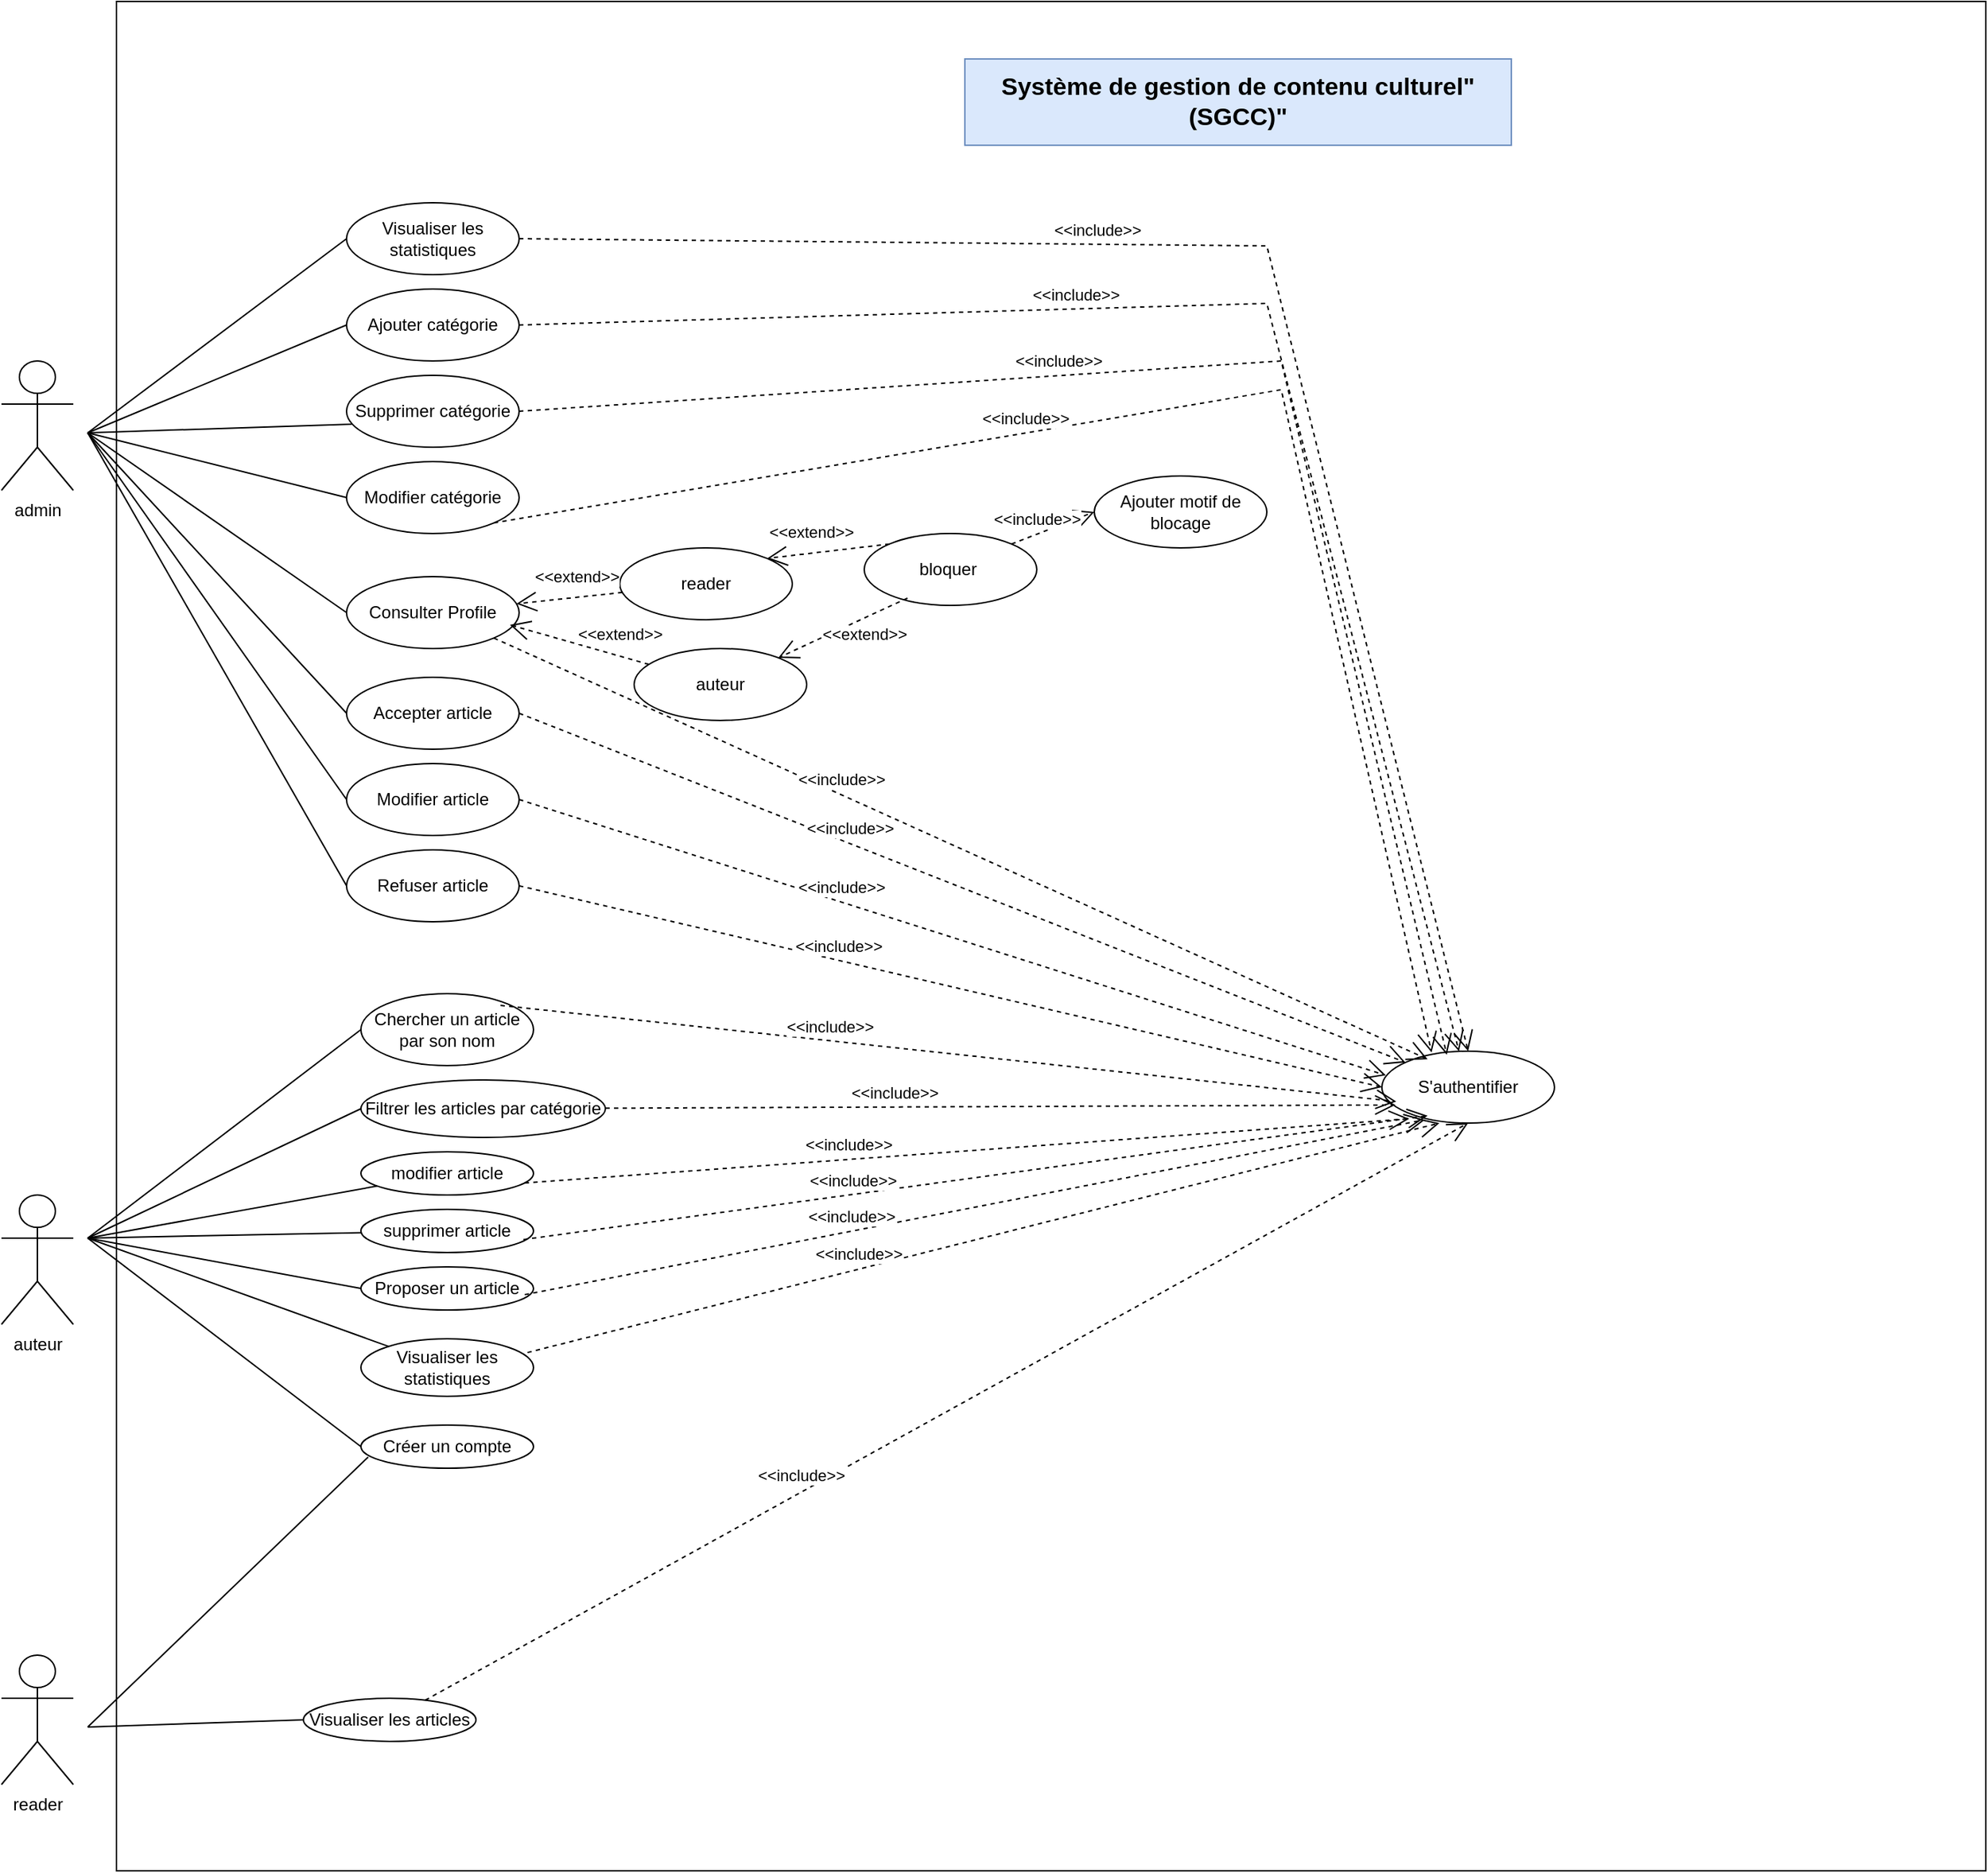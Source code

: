 <mxfile>
    <diagram id="Na7cYz6JZqip0zREBeNC" name="Page-1">
        <mxGraphModel dx="1267" dy="1868" grid="1" gridSize="10" guides="1" tooltips="1" connect="1" arrows="1" fold="1" page="1" pageScale="1" pageWidth="850" pageHeight="1100" math="0" shadow="0">
            <root>
                <mxCell id="0"/>
                <mxCell id="1" parent="0"/>
                <mxCell id="2" value="" style="whiteSpace=wrap;html=1;aspect=fixed;" vertex="1" parent="1">
                    <mxGeometry x="120" y="-140" width="1300" height="1300" as="geometry"/>
                </mxCell>
                <mxCell id="3" value="auteur" style="shape=umlActor;verticalLabelPosition=bottom;verticalAlign=top;html=1;outlineConnect=0;" vertex="1" parent="1">
                    <mxGeometry x="40" y="690" width="50" height="90" as="geometry"/>
                </mxCell>
                <mxCell id="4" value="admin" style="shape=umlActor;verticalLabelPosition=bottom;verticalAlign=top;html=1;outlineConnect=0;" vertex="1" parent="1">
                    <mxGeometry x="40" y="110" width="50" height="90" as="geometry"/>
                </mxCell>
                <mxCell id="5" value="reader" style="shape=umlActor;verticalLabelPosition=bottom;verticalAlign=top;html=1;outlineConnect=0;" vertex="1" parent="1">
                    <mxGeometry x="40" y="1010" width="50" height="90" as="geometry"/>
                </mxCell>
                <mxCell id="6" value="Créer un compte" style="ellipse;whiteSpace=wrap;html=1;" vertex="1" parent="1">
                    <mxGeometry x="290" y="850" width="120" height="30" as="geometry"/>
                </mxCell>
                <mxCell id="7" value="&lt;p data-pm-slice=&quot;0 0 []&quot;&gt;Proposer un article&lt;/p&gt;" style="ellipse;whiteSpace=wrap;html=1;" vertex="1" parent="1">
                    <mxGeometry x="290" y="740" width="120" height="30" as="geometry"/>
                </mxCell>
                <mxCell id="8" value="supprimer article" style="ellipse;whiteSpace=wrap;html=1;" vertex="1" parent="1">
                    <mxGeometry x="290" y="700" width="120" height="30" as="geometry"/>
                </mxCell>
                <mxCell id="9" value="modifier article" style="ellipse;whiteSpace=wrap;html=1;" vertex="1" parent="1">
                    <mxGeometry x="290" y="660" width="120" height="30" as="geometry"/>
                </mxCell>
                <mxCell id="10" value="&lt;p data-pm-slice=&quot;0 0 []&quot;&gt;Filtrer les articles par catégorie&lt;/p&gt;" style="ellipse;whiteSpace=wrap;html=1;" vertex="1" parent="1">
                    <mxGeometry x="290" y="610" width="170" height="40" as="geometry"/>
                </mxCell>
                <mxCell id="11" value="&lt;p data-pm-slice=&quot;0 0 []&quot;&gt;Chercher un article par son nom&lt;/p&gt;" style="ellipse;whiteSpace=wrap;html=1;" vertex="1" parent="1">
                    <mxGeometry x="290" y="550" width="120" height="50" as="geometry"/>
                </mxCell>
                <mxCell id="12" value="&lt;p data-pm-slice=&quot;0 0 []&quot;&gt;Visualiser les statistiques&lt;/p&gt;" style="ellipse;whiteSpace=wrap;html=1;" vertex="1" parent="1">
                    <mxGeometry x="290" y="790" width="120" height="40" as="geometry"/>
                </mxCell>
                <mxCell id="13" value="Ajouter catégorie" style="ellipse;whiteSpace=wrap;html=1;" vertex="1" parent="1">
                    <mxGeometry x="280" y="60" width="120" height="50" as="geometry"/>
                </mxCell>
                <mxCell id="14" value="Supprimer catégorie" style="ellipse;whiteSpace=wrap;html=1;" vertex="1" parent="1">
                    <mxGeometry x="280" y="120" width="120" height="50" as="geometry"/>
                </mxCell>
                <mxCell id="15" value="Modifier catégorie" style="ellipse;whiteSpace=wrap;html=1;" vertex="1" parent="1">
                    <mxGeometry x="280" y="180" width="120" height="50" as="geometry"/>
                </mxCell>
                <mxCell id="16" value="Consulter Profile" style="ellipse;whiteSpace=wrap;html=1;" vertex="1" parent="1">
                    <mxGeometry x="280" y="260" width="120" height="50" as="geometry"/>
                </mxCell>
                <mxCell id="17" value="reader" style="ellipse;whiteSpace=wrap;html=1;" vertex="1" parent="1">
                    <mxGeometry x="470" y="240" width="120" height="50" as="geometry"/>
                </mxCell>
                <mxCell id="18" value="auteur" style="ellipse;whiteSpace=wrap;html=1;" vertex="1" parent="1">
                    <mxGeometry x="480" y="310" width="120" height="50" as="geometry"/>
                </mxCell>
                <mxCell id="19" value="bloquer&amp;nbsp;" style="ellipse;whiteSpace=wrap;html=1;" vertex="1" parent="1">
                    <mxGeometry x="640" y="230" width="120" height="50" as="geometry"/>
                </mxCell>
                <mxCell id="20" value="Ajouter motif de blocage" style="ellipse;whiteSpace=wrap;html=1;" vertex="1" parent="1">
                    <mxGeometry x="800" y="190" width="120" height="50" as="geometry"/>
                </mxCell>
                <mxCell id="21" value="&amp;lt;&amp;lt;extend&amp;gt;&amp;gt;" style="endArrow=open;endSize=12;dashed=1;html=1;rounded=0;" edge="1" parent="1" source="17" target="16">
                    <mxGeometry x="-0.181" y="-14" width="160" relative="1" as="geometry">
                        <mxPoint x="430" y="309" as="sourcePoint"/>
                        <mxPoint x="590" y="309" as="targetPoint"/>
                        <mxPoint as="offset"/>
                    </mxGeometry>
                </mxCell>
                <mxCell id="22" value="&amp;lt;&amp;lt;extend&amp;gt;&amp;gt;" style="endArrow=open;endSize=12;dashed=1;html=1;rounded=0;entryX=0.947;entryY=0.671;entryDx=0;entryDy=0;entryPerimeter=0;" edge="1" parent="1" source="18" target="16">
                    <mxGeometry x="-0.498" y="-15" width="160" relative="1" as="geometry">
                        <mxPoint x="482" y="281" as="sourcePoint"/>
                        <mxPoint x="408" y="289" as="targetPoint"/>
                        <mxPoint as="offset"/>
                    </mxGeometry>
                </mxCell>
                <mxCell id="23" value="&amp;lt;&amp;lt;extend&amp;gt;&amp;gt;" style="endArrow=open;endSize=12;dashed=1;html=1;rounded=0;entryX=1;entryY=0;entryDx=0;entryDy=0;exitX=0;exitY=0;exitDx=0;exitDy=0;" edge="1" parent="1" source="19" target="17">
                    <mxGeometry x="0.234" y="-15" width="160" relative="1" as="geometry">
                        <mxPoint x="666" y="268.5" as="sourcePoint"/>
                        <mxPoint x="570" y="241.5" as="targetPoint"/>
                        <mxPoint as="offset"/>
                    </mxGeometry>
                </mxCell>
                <mxCell id="24" value="&amp;lt;&amp;lt;extend&amp;gt;&amp;gt;" style="endArrow=open;endSize=12;dashed=1;html=1;rounded=0;exitX=0.251;exitY=0.898;exitDx=0;exitDy=0;exitPerimeter=0;" edge="1" parent="1" source="19" target="18">
                    <mxGeometry x="-0.235" y="10" width="160" relative="1" as="geometry">
                        <mxPoint x="668" y="247" as="sourcePoint"/>
                        <mxPoint x="573" y="256" as="targetPoint"/>
                        <mxPoint as="offset"/>
                    </mxGeometry>
                </mxCell>
                <mxCell id="25" value="&amp;lt;&amp;lt;include&amp;gt;&amp;gt;" style="endArrow=open;endSize=12;dashed=1;html=1;rounded=0;exitX=1;exitY=0;exitDx=0;exitDy=0;entryX=0;entryY=0.5;entryDx=0;entryDy=0;" edge="1" parent="1" source="19" target="20">
                    <mxGeometry x="-0.267" y="10" width="160" relative="1" as="geometry">
                        <mxPoint x="820" y="249" as="sourcePoint"/>
                        <mxPoint x="730" y="290" as="targetPoint"/>
                        <mxPoint as="offset"/>
                    </mxGeometry>
                </mxCell>
                <mxCell id="26" value="&lt;p data-pm-slice=&quot;1 1 []&quot;&gt;Accepter article&lt;/p&gt;" style="ellipse;whiteSpace=wrap;html=1;" vertex="1" parent="1">
                    <mxGeometry x="280" y="330" width="120" height="50" as="geometry"/>
                </mxCell>
                <mxCell id="27" value="&lt;p data-pm-slice=&quot;1 1 []&quot;&gt;Modifier article&lt;/p&gt;" style="ellipse;whiteSpace=wrap;html=1;" vertex="1" parent="1">
                    <mxGeometry x="280" y="390" width="120" height="50" as="geometry"/>
                </mxCell>
                <mxCell id="28" value="&lt;p data-pm-slice=&quot;1 1 []&quot;&gt;Refuser article&lt;/p&gt;&lt;p&gt;&lt;/p&gt;" style="ellipse;whiteSpace=wrap;html=1;" vertex="1" parent="1">
                    <mxGeometry x="280" y="450" width="120" height="50" as="geometry"/>
                </mxCell>
                <mxCell id="29" value="&lt;p data-pm-slice=&quot;0 0 []&quot;&gt;Visualiser les articles&lt;/p&gt;" style="ellipse;whiteSpace=wrap;html=1;" vertex="1" parent="1">
                    <mxGeometry x="250" y="1040" width="120" height="30" as="geometry"/>
                </mxCell>
                <mxCell id="30" value="Visualiser les statistiques" style="ellipse;whiteSpace=wrap;html=1;" vertex="1" parent="1">
                    <mxGeometry x="280" width="120" height="50" as="geometry"/>
                </mxCell>
                <mxCell id="31" value="" style="endArrow=none;html=1;rounded=0;entryX=0;entryY=0.5;entryDx=0;entryDy=0;" edge="1" parent="1" target="30">
                    <mxGeometry width="50" height="50" relative="1" as="geometry">
                        <mxPoint x="100" y="160" as="sourcePoint"/>
                        <mxPoint x="150" y="110" as="targetPoint"/>
                    </mxGeometry>
                </mxCell>
                <mxCell id="32" value="" style="endArrow=none;html=1;rounded=0;entryX=0;entryY=0.5;entryDx=0;entryDy=0;" edge="1" parent="1" target="13">
                    <mxGeometry width="50" height="50" relative="1" as="geometry">
                        <mxPoint x="100" y="160" as="sourcePoint"/>
                        <mxPoint x="290" y="35" as="targetPoint"/>
                    </mxGeometry>
                </mxCell>
                <mxCell id="33" value="" style="endArrow=none;html=1;rounded=0;entryX=0.029;entryY=0.68;entryDx=0;entryDy=0;entryPerimeter=0;" edge="1" parent="1" target="14">
                    <mxGeometry width="50" height="50" relative="1" as="geometry">
                        <mxPoint x="100" y="160" as="sourcePoint"/>
                        <mxPoint x="290" y="95" as="targetPoint"/>
                    </mxGeometry>
                </mxCell>
                <mxCell id="34" value="" style="endArrow=none;html=1;rounded=0;entryX=0;entryY=0.5;entryDx=0;entryDy=0;" edge="1" parent="1" target="15">
                    <mxGeometry width="50" height="50" relative="1" as="geometry">
                        <mxPoint x="100" y="160" as="sourcePoint"/>
                        <mxPoint x="293" y="164" as="targetPoint"/>
                    </mxGeometry>
                </mxCell>
                <mxCell id="35" value="" style="endArrow=none;html=1;rounded=0;entryX=0;entryY=0.5;entryDx=0;entryDy=0;" edge="1" parent="1" target="16">
                    <mxGeometry width="50" height="50" relative="1" as="geometry">
                        <mxPoint x="100" y="160" as="sourcePoint"/>
                        <mxPoint x="290" y="215" as="targetPoint"/>
                    </mxGeometry>
                </mxCell>
                <mxCell id="36" value="" style="endArrow=none;html=1;rounded=0;entryX=0;entryY=0.5;entryDx=0;entryDy=0;" edge="1" parent="1" target="26">
                    <mxGeometry width="50" height="50" relative="1" as="geometry">
                        <mxPoint x="100" y="160" as="sourcePoint"/>
                        <mxPoint x="290" y="295" as="targetPoint"/>
                    </mxGeometry>
                </mxCell>
                <mxCell id="37" value="" style="endArrow=none;html=1;rounded=0;entryX=0;entryY=0.5;entryDx=0;entryDy=0;" edge="1" parent="1" target="27">
                    <mxGeometry width="50" height="50" relative="1" as="geometry">
                        <mxPoint x="100" y="160" as="sourcePoint"/>
                        <mxPoint x="290" y="295" as="targetPoint"/>
                    </mxGeometry>
                </mxCell>
                <mxCell id="38" value="" style="endArrow=none;html=1;rounded=0;entryX=0;entryY=0.5;entryDx=0;entryDy=0;" edge="1" parent="1" target="28">
                    <mxGeometry width="50" height="50" relative="1" as="geometry">
                        <mxPoint x="100" y="160" as="sourcePoint"/>
                        <mxPoint x="290" y="425" as="targetPoint"/>
                    </mxGeometry>
                </mxCell>
                <mxCell id="39" value="" style="endArrow=none;html=1;rounded=0;entryX=0;entryY=0.5;entryDx=0;entryDy=0;" edge="1" parent="1" target="11">
                    <mxGeometry width="50" height="50" relative="1" as="geometry">
                        <mxPoint x="100" y="720" as="sourcePoint"/>
                        <mxPoint x="290" y="570" as="targetPoint"/>
                    </mxGeometry>
                </mxCell>
                <mxCell id="40" value="" style="endArrow=none;html=1;rounded=0;entryX=0;entryY=0.5;entryDx=0;entryDy=0;" edge="1" parent="1" target="10">
                    <mxGeometry width="50" height="50" relative="1" as="geometry">
                        <mxPoint x="100" y="720" as="sourcePoint"/>
                        <mxPoint x="300" y="585" as="targetPoint"/>
                    </mxGeometry>
                </mxCell>
                <mxCell id="41" value="" style="endArrow=none;html=1;rounded=0;" edge="1" parent="1" target="9">
                    <mxGeometry width="50" height="50" relative="1" as="geometry">
                        <mxPoint x="100" y="720" as="sourcePoint"/>
                        <mxPoint x="300" y="640" as="targetPoint"/>
                    </mxGeometry>
                </mxCell>
                <mxCell id="42" value="" style="endArrow=none;html=1;rounded=0;" edge="1" parent="1" target="8">
                    <mxGeometry width="50" height="50" relative="1" as="geometry">
                        <mxPoint x="100" y="720" as="sourcePoint"/>
                        <mxPoint x="311" y="694" as="targetPoint"/>
                    </mxGeometry>
                </mxCell>
                <mxCell id="43" value="" style="endArrow=none;html=1;rounded=0;entryX=0;entryY=0.5;entryDx=0;entryDy=0;" edge="1" parent="1" target="7">
                    <mxGeometry width="50" height="50" relative="1" as="geometry">
                        <mxPoint x="100" y="720" as="sourcePoint"/>
                        <mxPoint x="300" y="726" as="targetPoint"/>
                    </mxGeometry>
                </mxCell>
                <mxCell id="44" value="" style="endArrow=none;html=1;rounded=0;" edge="1" parent="1" target="12">
                    <mxGeometry width="50" height="50" relative="1" as="geometry">
                        <mxPoint x="100" y="720" as="sourcePoint"/>
                        <mxPoint x="300" y="765" as="targetPoint"/>
                    </mxGeometry>
                </mxCell>
                <mxCell id="45" value="" style="endArrow=none;html=1;rounded=0;entryX=0;entryY=0.5;entryDx=0;entryDy=0;" edge="1" parent="1" target="6">
                    <mxGeometry width="50" height="50" relative="1" as="geometry">
                        <mxPoint x="100" y="720" as="sourcePoint"/>
                        <mxPoint x="319" y="805" as="targetPoint"/>
                    </mxGeometry>
                </mxCell>
                <mxCell id="46" value="" style="endArrow=none;html=1;rounded=0;entryX=0.042;entryY=0.741;entryDx=0;entryDy=0;entryPerimeter=0;" edge="1" parent="1" target="6">
                    <mxGeometry width="50" height="50" relative="1" as="geometry">
                        <mxPoint x="100" y="1060" as="sourcePoint"/>
                        <mxPoint x="300" y="875" as="targetPoint"/>
                    </mxGeometry>
                </mxCell>
                <mxCell id="47" value="" style="endArrow=none;html=1;rounded=0;entryX=0;entryY=0.5;entryDx=0;entryDy=0;" edge="1" parent="1" target="29">
                    <mxGeometry width="50" height="50" relative="1" as="geometry">
                        <mxPoint x="100" y="1060" as="sourcePoint"/>
                        <mxPoint x="305" y="882" as="targetPoint"/>
                    </mxGeometry>
                </mxCell>
                <mxCell id="48" value="S'authentifier" style="ellipse;whiteSpace=wrap;html=1;" vertex="1" parent="1">
                    <mxGeometry x="1000" y="590" width="120" height="50" as="geometry"/>
                </mxCell>
                <mxCell id="49" value="&amp;lt;&amp;lt;include&amp;gt;&amp;gt;" style="endArrow=open;endSize=12;dashed=1;html=1;rounded=0;exitX=1;exitY=0.5;exitDx=0;exitDy=0;" edge="1" parent="1" source="26" target="48">
                    <mxGeometry x="-0.267" y="10" width="160" relative="1" as="geometry">
                        <mxPoint x="810" y="390" as="sourcePoint"/>
                        <mxPoint x="867" y="367" as="targetPoint"/>
                        <mxPoint as="offset"/>
                    </mxGeometry>
                </mxCell>
                <mxCell id="50" value="&amp;lt;&amp;lt;include&amp;gt;&amp;gt;" style="endArrow=open;endSize=12;dashed=1;html=1;rounded=0;exitX=1;exitY=0.5;exitDx=0;exitDy=0;entryX=0.023;entryY=0.336;entryDx=0;entryDy=0;entryPerimeter=0;" edge="1" parent="1" source="27" target="48">
                    <mxGeometry x="-0.267" y="10" width="160" relative="1" as="geometry">
                        <mxPoint x="410" y="365" as="sourcePoint"/>
                        <mxPoint x="1026" y="608" as="targetPoint"/>
                        <mxPoint as="offset"/>
                    </mxGeometry>
                </mxCell>
                <mxCell id="51" value="&amp;lt;&amp;lt;include&amp;gt;&amp;gt;" style="endArrow=open;endSize=12;dashed=1;html=1;rounded=0;exitX=1;exitY=0.5;exitDx=0;exitDy=0;entryX=0;entryY=0.5;entryDx=0;entryDy=0;" edge="1" parent="1" source="28" target="48">
                    <mxGeometry x="-0.267" y="10" width="160" relative="1" as="geometry">
                        <mxPoint x="410" y="425" as="sourcePoint"/>
                        <mxPoint x="1010" y="625" as="targetPoint"/>
                        <mxPoint as="offset"/>
                    </mxGeometry>
                </mxCell>
                <mxCell id="52" value="&amp;lt;&amp;lt;include&amp;gt;&amp;gt;" style="endArrow=open;endSize=12;dashed=1;html=1;rounded=0;exitX=0.809;exitY=0.163;exitDx=0;exitDy=0;entryX=0;entryY=0.5;entryDx=0;entryDy=0;exitPerimeter=0;" edge="1" parent="1" source="11">
                    <mxGeometry x="-0.267" y="10" width="160" relative="1" as="geometry">
                        <mxPoint x="410" y="485" as="sourcePoint"/>
                        <mxPoint x="1010" y="625" as="targetPoint"/>
                        <mxPoint as="offset"/>
                    </mxGeometry>
                </mxCell>
                <mxCell id="53" value="&amp;lt;&amp;lt;include&amp;gt;&amp;gt;" style="endArrow=open;endSize=12;dashed=1;html=1;rounded=0;entryX=0.078;entryY=0.748;entryDx=0;entryDy=0;entryPerimeter=0;" edge="1" parent="1" source="10" target="48">
                    <mxGeometry x="-0.267" y="10" width="160" relative="1" as="geometry">
                        <mxPoint x="397" y="568" as="sourcePoint"/>
                        <mxPoint x="1020" y="635" as="targetPoint"/>
                        <mxPoint as="offset"/>
                    </mxGeometry>
                </mxCell>
                <mxCell id="54" value="&amp;lt;&amp;lt;include&amp;gt;&amp;gt;" style="endArrow=open;endSize=12;dashed=1;html=1;rounded=0;entryX=0.078;entryY=0.748;entryDx=0;entryDy=0;entryPerimeter=0;exitX=0.949;exitY=0.722;exitDx=0;exitDy=0;exitPerimeter=0;" edge="1" parent="1" source="9">
                    <mxGeometry x="-0.267" y="10" width="160" relative="1" as="geometry">
                        <mxPoint x="420" y="640" as="sourcePoint"/>
                        <mxPoint x="1019" y="637" as="targetPoint"/>
                        <mxPoint as="offset"/>
                    </mxGeometry>
                </mxCell>
                <mxCell id="55" value="&amp;lt;&amp;lt;include&amp;gt;&amp;gt;" style="endArrow=open;endSize=12;dashed=1;html=1;rounded=0;entryX=0.265;entryY=0.898;entryDx=0;entryDy=0;entryPerimeter=0;exitX=0.942;exitY=0.699;exitDx=0;exitDy=0;exitPerimeter=0;" edge="1" parent="1" source="8" target="48">
                    <mxGeometry x="-0.267" y="10" width="160" relative="1" as="geometry">
                        <mxPoint x="414" y="692" as="sourcePoint"/>
                        <mxPoint x="1029" y="647" as="targetPoint"/>
                        <mxPoint as="offset"/>
                    </mxGeometry>
                </mxCell>
                <mxCell id="56" value="&amp;lt;&amp;lt;include&amp;gt;&amp;gt;" style="endArrow=open;endSize=12;dashed=1;html=1;rounded=0;exitX=0.949;exitY=0.644;exitDx=0;exitDy=0;exitPerimeter=0;entryX=0.249;entryY=0.954;entryDx=0;entryDy=0;entryPerimeter=0;" edge="1" parent="1" source="7" target="48">
                    <mxGeometry x="-0.267" y="10" width="160" relative="1" as="geometry">
                        <mxPoint x="413" y="731" as="sourcePoint"/>
                        <mxPoint x="1030" y="630" as="targetPoint"/>
                        <mxPoint as="offset"/>
                    </mxGeometry>
                </mxCell>
                <mxCell id="57" value="&amp;lt;&amp;lt;include&amp;gt;&amp;gt;" style="endArrow=open;endSize=12;dashed=1;html=1;rounded=0;exitX=0.965;exitY=0.239;exitDx=0;exitDy=0;exitPerimeter=0;" edge="1" parent="1" source="12">
                    <mxGeometry x="-0.267" y="10" width="160" relative="1" as="geometry">
                        <mxPoint x="414" y="769" as="sourcePoint"/>
                        <mxPoint x="1040" y="640" as="targetPoint"/>
                        <mxPoint as="offset"/>
                    </mxGeometry>
                </mxCell>
                <mxCell id="58" value="&amp;lt;&amp;lt;include&amp;gt;&amp;gt;" style="endArrow=open;endSize=12;dashed=1;html=1;rounded=0;entryX=0.5;entryY=1;entryDx=0;entryDy=0;" edge="1" parent="1" source="29" target="48">
                    <mxGeometry x="-0.267" y="10" width="160" relative="1" as="geometry">
                        <mxPoint x="416" y="810" as="sourcePoint"/>
                        <mxPoint x="1050" y="650" as="targetPoint"/>
                        <mxPoint as="offset"/>
                    </mxGeometry>
                </mxCell>
                <mxCell id="59" value="&amp;lt;&amp;lt;include&amp;gt;&amp;gt;" style="endArrow=open;endSize=12;dashed=1;html=1;rounded=0;exitX=1;exitY=1;exitDx=0;exitDy=0;entryX=0.265;entryY=0.112;entryDx=0;entryDy=0;entryPerimeter=0;" edge="1" parent="1" source="16" target="48">
                    <mxGeometry x="-0.267" y="10" width="160" relative="1" as="geometry">
                        <mxPoint x="410" y="365" as="sourcePoint"/>
                        <mxPoint x="1026" y="608" as="targetPoint"/>
                        <mxPoint as="offset"/>
                    </mxGeometry>
                </mxCell>
                <mxCell id="60" value="&amp;lt;&amp;lt;include&amp;gt;&amp;gt;" style="endArrow=open;endSize=12;dashed=1;html=1;rounded=0;exitX=1;exitY=1;exitDx=0;exitDy=0;entryX=0.288;entryY=0.018;entryDx=0;entryDy=0;entryPerimeter=0;" edge="1" parent="1" source="15" target="48">
                    <mxGeometry x="-0.267" y="10" width="160" relative="1" as="geometry">
                        <mxPoint x="393" y="312" as="sourcePoint"/>
                        <mxPoint x="1042" y="606" as="targetPoint"/>
                        <mxPoint as="offset"/>
                        <Array as="points">
                            <mxPoint x="930" y="130"/>
                        </Array>
                    </mxGeometry>
                </mxCell>
                <mxCell id="61" value="&amp;lt;&amp;lt;include&amp;gt;&amp;gt;" style="endArrow=open;endSize=12;dashed=1;html=1;rounded=0;exitX=1;exitY=0.5;exitDx=0;exitDy=0;entryX=0.376;entryY=0.049;entryDx=0;entryDy=0;entryPerimeter=0;" edge="1" parent="1" source="14" target="48">
                    <mxGeometry x="-0.267" y="10" width="160" relative="1" as="geometry">
                        <mxPoint x="393" y="232" as="sourcePoint"/>
                        <mxPoint x="1052" y="616" as="targetPoint"/>
                        <mxPoint as="offset"/>
                        <Array as="points">
                            <mxPoint x="930" y="110"/>
                        </Array>
                    </mxGeometry>
                </mxCell>
                <mxCell id="62" value="&amp;lt;&amp;lt;include&amp;gt;&amp;gt;" style="endArrow=open;endSize=12;dashed=1;html=1;rounded=0;exitX=1;exitY=0.5;exitDx=0;exitDy=0;" edge="1" parent="1" source="13" target="48">
                    <mxGeometry x="-0.267" y="10" width="160" relative="1" as="geometry">
                        <mxPoint x="410" y="155" as="sourcePoint"/>
                        <mxPoint x="1062" y="626" as="targetPoint"/>
                        <mxPoint as="offset"/>
                        <Array as="points">
                            <mxPoint x="920" y="70"/>
                        </Array>
                    </mxGeometry>
                </mxCell>
                <mxCell id="63" value="&amp;lt;&amp;lt;include&amp;gt;&amp;gt;" style="endArrow=open;endSize=12;dashed=1;html=1;rounded=0;exitX=1;exitY=0.5;exitDx=0;exitDy=0;" edge="1" parent="1" source="30">
                    <mxGeometry x="-0.267" y="10" width="160" relative="1" as="geometry">
                        <mxPoint x="410" y="95" as="sourcePoint"/>
                        <mxPoint x="1060" y="590" as="targetPoint"/>
                        <mxPoint as="offset"/>
                        <Array as="points">
                            <mxPoint x="920" y="30"/>
                        </Array>
                    </mxGeometry>
                </mxCell>
                <mxCell id="64" value="&lt;p data-pm-slice=&quot;0 0 []&quot;&gt;&lt;font style=&quot;font-size: 17px;&quot;&gt;&lt;b&gt;Système de gestion de contenu culturel&quot; (SGCC)&quot;&lt;/b&gt;&lt;/font&gt;&lt;/p&gt;" style="rounded=0;whiteSpace=wrap;html=1;fillColor=#dae8fc;strokeColor=#6c8ebf;" vertex="1" parent="1">
                    <mxGeometry x="710" y="-100" width="380" height="60" as="geometry"/>
                </mxCell>
            </root>
        </mxGraphModel>
    </diagram>
</mxfile>